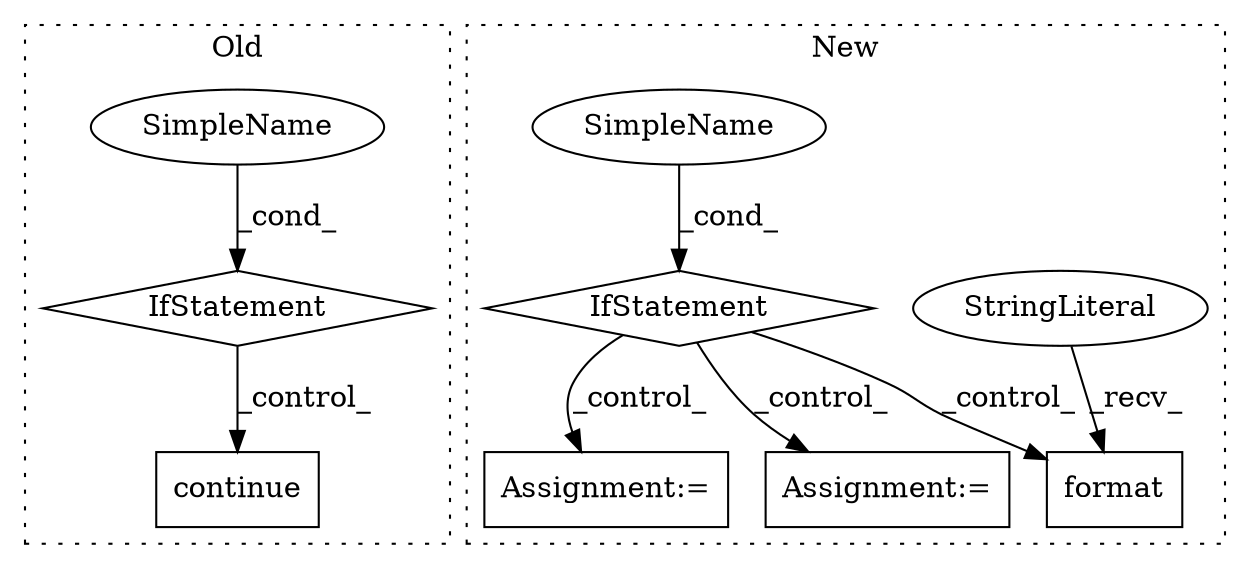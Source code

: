 digraph G {
subgraph cluster0 {
1 [label="continue" a="18" s="1630" l="9" shape="box"];
4 [label="IfStatement" a="25" s="1598,1616" l="4,2" shape="diamond"];
5 [label="SimpleName" a="42" s="" l="" shape="ellipse"];
label = "Old";
style="dotted";
}
subgraph cluster1 {
2 [label="format" a="32" s="1641,1666" l="7,1" shape="box"];
3 [label="StringLiteral" a="45" s="1632" l="8" shape="ellipse"];
6 [label="IfStatement" a="25" s="1180,1219" l="4,2" shape="diamond"];
7 [label="SimpleName" a="42" s="" l="" shape="ellipse"];
8 [label="Assignment:=" a="7" s="1687" l="2" shape="box"];
9 [label="Assignment:=" a="7" s="1714" l="1" shape="box"];
label = "New";
style="dotted";
}
3 -> 2 [label="_recv_"];
4 -> 1 [label="_control_"];
5 -> 4 [label="_cond_"];
6 -> 8 [label="_control_"];
6 -> 2 [label="_control_"];
6 -> 9 [label="_control_"];
7 -> 6 [label="_cond_"];
}
